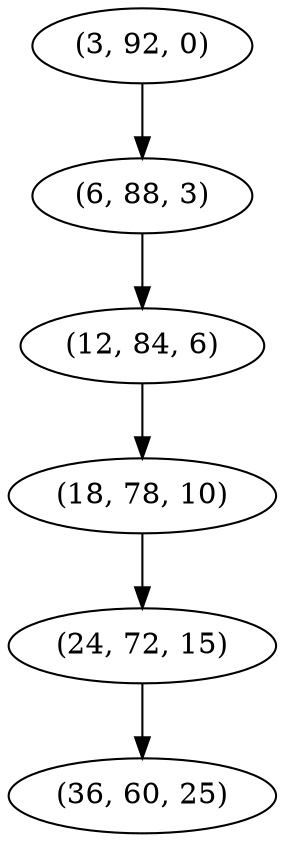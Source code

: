 digraph tree {
    "(3, 92, 0)";
    "(6, 88, 3)";
    "(12, 84, 6)";
    "(18, 78, 10)";
    "(24, 72, 15)";
    "(36, 60, 25)";
    "(3, 92, 0)" -> "(6, 88, 3)";
    "(6, 88, 3)" -> "(12, 84, 6)";
    "(12, 84, 6)" -> "(18, 78, 10)";
    "(18, 78, 10)" -> "(24, 72, 15)";
    "(24, 72, 15)" -> "(36, 60, 25)";
}
